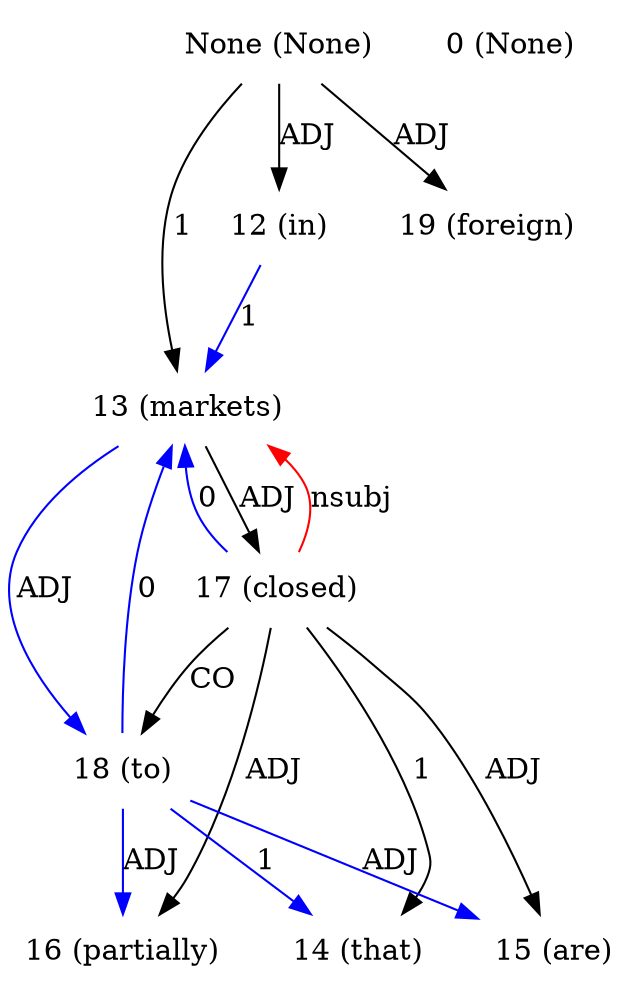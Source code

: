 digraph G{
edge [dir=forward]
node [shape=plaintext]

None [label="None (None)"]
None -> 12 [label="ADJ"]
None [label="None (None)"]
None -> 13 [label="1"]
None [label="None (None)"]
None -> 19 [label="ADJ"]
0 [label="0 (None)"]
12 [label="12 (in)"]
12 -> 13 [label="1", color="blue"]
13 [label="13 (markets)"]
13 -> 17 [label="ADJ"]
13 -> 18 [label="ADJ", color="blue"]
17 -> 13 [label="nsubj", color="red"]
14 [label="14 (that)"]
15 [label="15 (are)"]
16 [label="16 (partially)"]
17 [label="17 (closed)"]
17 -> 14 [label="1"]
17 -> 18 [label="CO"]
17 -> 15 [label="ADJ"]
17 -> 16 [label="ADJ"]
17 -> 13 [label="0", color="blue"]
18 [label="18 (to)"]
18 -> 14 [label="1", color="blue"]
18 -> 13 [label="0", color="blue"]
18 -> 15 [label="ADJ", color="blue"]
18 -> 16 [label="ADJ", color="blue"]
19 [label="19 (foreign)"]
}
